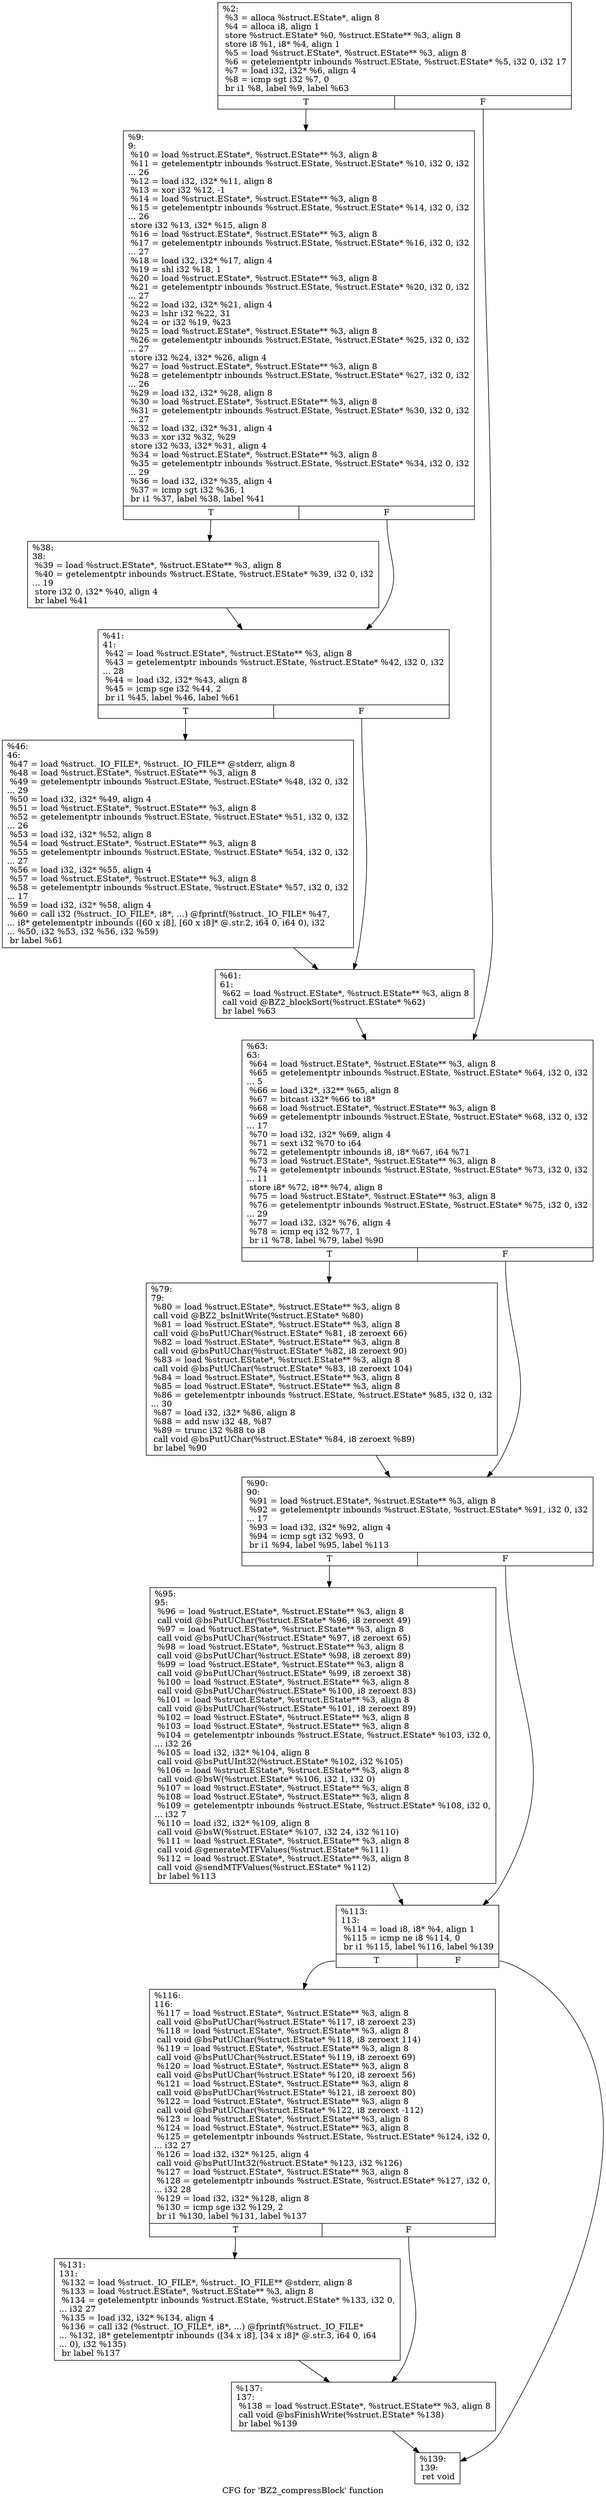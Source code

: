 digraph "CFG for 'BZ2_compressBlock' function" {
	label="CFG for 'BZ2_compressBlock' function";

	Node0xf57560 [shape=record,label="{%2:\l  %3 = alloca %struct.EState*, align 8\l  %4 = alloca i8, align 1\l  store %struct.EState* %0, %struct.EState** %3, align 8\l  store i8 %1, i8* %4, align 1\l  %5 = load %struct.EState*, %struct.EState** %3, align 8\l  %6 = getelementptr inbounds %struct.EState, %struct.EState* %5, i32 0, i32 17\l  %7 = load i32, i32* %6, align 4\l  %8 = icmp sgt i32 %7, 0\l  br i1 %8, label %9, label %63\l|{<s0>T|<s1>F}}"];
	Node0xf57560:s0 -> Node0xf57670;
	Node0xf57560:s1 -> Node0xf57a20;
	Node0xf57670 [shape=record,label="{%9:\l9:                                                \l  %10 = load %struct.EState*, %struct.EState** %3, align 8\l  %11 = getelementptr inbounds %struct.EState, %struct.EState* %10, i32 0, i32\l... 26\l  %12 = load i32, i32* %11, align 8\l  %13 = xor i32 %12, -1\l  %14 = load %struct.EState*, %struct.EState** %3, align 8\l  %15 = getelementptr inbounds %struct.EState, %struct.EState* %14, i32 0, i32\l... 26\l  store i32 %13, i32* %15, align 8\l  %16 = load %struct.EState*, %struct.EState** %3, align 8\l  %17 = getelementptr inbounds %struct.EState, %struct.EState* %16, i32 0, i32\l... 27\l  %18 = load i32, i32* %17, align 4\l  %19 = shl i32 %18, 1\l  %20 = load %struct.EState*, %struct.EState** %3, align 8\l  %21 = getelementptr inbounds %struct.EState, %struct.EState* %20, i32 0, i32\l... 27\l  %22 = load i32, i32* %21, align 4\l  %23 = lshr i32 %22, 31\l  %24 = or i32 %19, %23\l  %25 = load %struct.EState*, %struct.EState** %3, align 8\l  %26 = getelementptr inbounds %struct.EState, %struct.EState* %25, i32 0, i32\l... 27\l  store i32 %24, i32* %26, align 4\l  %27 = load %struct.EState*, %struct.EState** %3, align 8\l  %28 = getelementptr inbounds %struct.EState, %struct.EState* %27, i32 0, i32\l... 26\l  %29 = load i32, i32* %28, align 8\l  %30 = load %struct.EState*, %struct.EState** %3, align 8\l  %31 = getelementptr inbounds %struct.EState, %struct.EState* %30, i32 0, i32\l... 27\l  %32 = load i32, i32* %31, align 4\l  %33 = xor i32 %32, %29\l  store i32 %33, i32* %31, align 4\l  %34 = load %struct.EState*, %struct.EState** %3, align 8\l  %35 = getelementptr inbounds %struct.EState, %struct.EState* %34, i32 0, i32\l... 29\l  %36 = load i32, i32* %35, align 4\l  %37 = icmp sgt i32 %36, 1\l  br i1 %37, label %38, label %41\l|{<s0>T|<s1>F}}"];
	Node0xf57670:s0 -> Node0xfb1590;
	Node0xf57670:s1 -> Node0xfb15e0;
	Node0xfb1590 [shape=record,label="{%38:\l38:                                               \l  %39 = load %struct.EState*, %struct.EState** %3, align 8\l  %40 = getelementptr inbounds %struct.EState, %struct.EState* %39, i32 0, i32\l... 19\l  store i32 0, i32* %40, align 4\l  br label %41\l}"];
	Node0xfb1590 -> Node0xfb15e0;
	Node0xfb15e0 [shape=record,label="{%41:\l41:                                               \l  %42 = load %struct.EState*, %struct.EState** %3, align 8\l  %43 = getelementptr inbounds %struct.EState, %struct.EState* %42, i32 0, i32\l... 28\l  %44 = load i32, i32* %43, align 8\l  %45 = icmp sge i32 %44, 2\l  br i1 %45, label %46, label %61\l|{<s0>T|<s1>F}}"];
	Node0xfb15e0:s0 -> Node0xfb1a50;
	Node0xfb15e0:s1 -> Node0xfb1aa0;
	Node0xfb1a50 [shape=record,label="{%46:\l46:                                               \l  %47 = load %struct._IO_FILE*, %struct._IO_FILE** @stderr, align 8\l  %48 = load %struct.EState*, %struct.EState** %3, align 8\l  %49 = getelementptr inbounds %struct.EState, %struct.EState* %48, i32 0, i32\l... 29\l  %50 = load i32, i32* %49, align 4\l  %51 = load %struct.EState*, %struct.EState** %3, align 8\l  %52 = getelementptr inbounds %struct.EState, %struct.EState* %51, i32 0, i32\l... 26\l  %53 = load i32, i32* %52, align 8\l  %54 = load %struct.EState*, %struct.EState** %3, align 8\l  %55 = getelementptr inbounds %struct.EState, %struct.EState* %54, i32 0, i32\l... 27\l  %56 = load i32, i32* %55, align 4\l  %57 = load %struct.EState*, %struct.EState** %3, align 8\l  %58 = getelementptr inbounds %struct.EState, %struct.EState* %57, i32 0, i32\l... 17\l  %59 = load i32, i32* %58, align 4\l  %60 = call i32 (%struct._IO_FILE*, i8*, ...) @fprintf(%struct._IO_FILE* %47,\l... i8* getelementptr inbounds ([60 x i8], [60 x i8]* @.str.2, i64 0, i64 0), i32\l... %50, i32 %53, i32 %56, i32 %59)\l  br label %61\l}"];
	Node0xfb1a50 -> Node0xfb1aa0;
	Node0xfb1aa0 [shape=record,label="{%61:\l61:                                               \l  %62 = load %struct.EState*, %struct.EState** %3, align 8\l  call void @BZ2_blockSort(%struct.EState* %62)\l  br label %63\l}"];
	Node0xfb1aa0 -> Node0xf57a20;
	Node0xf57a20 [shape=record,label="{%63:\l63:                                               \l  %64 = load %struct.EState*, %struct.EState** %3, align 8\l  %65 = getelementptr inbounds %struct.EState, %struct.EState* %64, i32 0, i32\l... 5\l  %66 = load i32*, i32** %65, align 8\l  %67 = bitcast i32* %66 to i8*\l  %68 = load %struct.EState*, %struct.EState** %3, align 8\l  %69 = getelementptr inbounds %struct.EState, %struct.EState* %68, i32 0, i32\l... 17\l  %70 = load i32, i32* %69, align 4\l  %71 = sext i32 %70 to i64\l  %72 = getelementptr inbounds i8, i8* %67, i64 %71\l  %73 = load %struct.EState*, %struct.EState** %3, align 8\l  %74 = getelementptr inbounds %struct.EState, %struct.EState* %73, i32 0, i32\l... 11\l  store i8* %72, i8** %74, align 8\l  %75 = load %struct.EState*, %struct.EState** %3, align 8\l  %76 = getelementptr inbounds %struct.EState, %struct.EState* %75, i32 0, i32\l... 29\l  %77 = load i32, i32* %76, align 4\l  %78 = icmp eq i32 %77, 1\l  br i1 %78, label %79, label %90\l|{<s0>T|<s1>F}}"];
	Node0xf57a20:s0 -> Node0xfb2ca0;
	Node0xf57a20:s1 -> Node0xfb2cf0;
	Node0xfb2ca0 [shape=record,label="{%79:\l79:                                               \l  %80 = load %struct.EState*, %struct.EState** %3, align 8\l  call void @BZ2_bsInitWrite(%struct.EState* %80)\l  %81 = load %struct.EState*, %struct.EState** %3, align 8\l  call void @bsPutUChar(%struct.EState* %81, i8 zeroext 66)\l  %82 = load %struct.EState*, %struct.EState** %3, align 8\l  call void @bsPutUChar(%struct.EState* %82, i8 zeroext 90)\l  %83 = load %struct.EState*, %struct.EState** %3, align 8\l  call void @bsPutUChar(%struct.EState* %83, i8 zeroext 104)\l  %84 = load %struct.EState*, %struct.EState** %3, align 8\l  %85 = load %struct.EState*, %struct.EState** %3, align 8\l  %86 = getelementptr inbounds %struct.EState, %struct.EState* %85, i32 0, i32\l... 30\l  %87 = load i32, i32* %86, align 8\l  %88 = add nsw i32 48, %87\l  %89 = trunc i32 %88 to i8\l  call void @bsPutUChar(%struct.EState* %84, i8 zeroext %89)\l  br label %90\l}"];
	Node0xfb2ca0 -> Node0xfb2cf0;
	Node0xfb2cf0 [shape=record,label="{%90:\l90:                                               \l  %91 = load %struct.EState*, %struct.EState** %3, align 8\l  %92 = getelementptr inbounds %struct.EState, %struct.EState* %91, i32 0, i32\l... 17\l  %93 = load i32, i32* %92, align 4\l  %94 = icmp sgt i32 %93, 0\l  br i1 %94, label %95, label %113\l|{<s0>T|<s1>F}}"];
	Node0xfb2cf0:s0 -> Node0xf58f00;
	Node0xfb2cf0:s1 -> Node0xf58f50;
	Node0xf58f00 [shape=record,label="{%95:\l95:                                               \l  %96 = load %struct.EState*, %struct.EState** %3, align 8\l  call void @bsPutUChar(%struct.EState* %96, i8 zeroext 49)\l  %97 = load %struct.EState*, %struct.EState** %3, align 8\l  call void @bsPutUChar(%struct.EState* %97, i8 zeroext 65)\l  %98 = load %struct.EState*, %struct.EState** %3, align 8\l  call void @bsPutUChar(%struct.EState* %98, i8 zeroext 89)\l  %99 = load %struct.EState*, %struct.EState** %3, align 8\l  call void @bsPutUChar(%struct.EState* %99, i8 zeroext 38)\l  %100 = load %struct.EState*, %struct.EState** %3, align 8\l  call void @bsPutUChar(%struct.EState* %100, i8 zeroext 83)\l  %101 = load %struct.EState*, %struct.EState** %3, align 8\l  call void @bsPutUChar(%struct.EState* %101, i8 zeroext 89)\l  %102 = load %struct.EState*, %struct.EState** %3, align 8\l  %103 = load %struct.EState*, %struct.EState** %3, align 8\l  %104 = getelementptr inbounds %struct.EState, %struct.EState* %103, i32 0,\l... i32 26\l  %105 = load i32, i32* %104, align 8\l  call void @bsPutUInt32(%struct.EState* %102, i32 %105)\l  %106 = load %struct.EState*, %struct.EState** %3, align 8\l  call void @bsW(%struct.EState* %106, i32 1, i32 0)\l  %107 = load %struct.EState*, %struct.EState** %3, align 8\l  %108 = load %struct.EState*, %struct.EState** %3, align 8\l  %109 = getelementptr inbounds %struct.EState, %struct.EState* %108, i32 0,\l... i32 7\l  %110 = load i32, i32* %109, align 8\l  call void @bsW(%struct.EState* %107, i32 24, i32 %110)\l  %111 = load %struct.EState*, %struct.EState** %3, align 8\l  call void @generateMTFValues(%struct.EState* %111)\l  %112 = load %struct.EState*, %struct.EState** %3, align 8\l  call void @sendMTFValues(%struct.EState* %112)\l  br label %113\l}"];
	Node0xf58f00 -> Node0xf58f50;
	Node0xf58f50 [shape=record,label="{%113:\l113:                                              \l  %114 = load i8, i8* %4, align 1\l  %115 = icmp ne i8 %114, 0\l  br i1 %115, label %116, label %139\l|{<s0>T|<s1>F}}"];
	Node0xf58f50:s0 -> Node0xfb6050;
	Node0xf58f50:s1 -> Node0xfb60a0;
	Node0xfb6050 [shape=record,label="{%116:\l116:                                              \l  %117 = load %struct.EState*, %struct.EState** %3, align 8\l  call void @bsPutUChar(%struct.EState* %117, i8 zeroext 23)\l  %118 = load %struct.EState*, %struct.EState** %3, align 8\l  call void @bsPutUChar(%struct.EState* %118, i8 zeroext 114)\l  %119 = load %struct.EState*, %struct.EState** %3, align 8\l  call void @bsPutUChar(%struct.EState* %119, i8 zeroext 69)\l  %120 = load %struct.EState*, %struct.EState** %3, align 8\l  call void @bsPutUChar(%struct.EState* %120, i8 zeroext 56)\l  %121 = load %struct.EState*, %struct.EState** %3, align 8\l  call void @bsPutUChar(%struct.EState* %121, i8 zeroext 80)\l  %122 = load %struct.EState*, %struct.EState** %3, align 8\l  call void @bsPutUChar(%struct.EState* %122, i8 zeroext -112)\l  %123 = load %struct.EState*, %struct.EState** %3, align 8\l  %124 = load %struct.EState*, %struct.EState** %3, align 8\l  %125 = getelementptr inbounds %struct.EState, %struct.EState* %124, i32 0,\l... i32 27\l  %126 = load i32, i32* %125, align 4\l  call void @bsPutUInt32(%struct.EState* %123, i32 %126)\l  %127 = load %struct.EState*, %struct.EState** %3, align 8\l  %128 = getelementptr inbounds %struct.EState, %struct.EState* %127, i32 0,\l... i32 28\l  %129 = load i32, i32* %128, align 8\l  %130 = icmp sge i32 %129, 2\l  br i1 %130, label %131, label %137\l|{<s0>T|<s1>F}}"];
	Node0xfb6050:s0 -> Node0xfb7730;
	Node0xfb6050:s1 -> Node0xfb7780;
	Node0xfb7730 [shape=record,label="{%131:\l131:                                              \l  %132 = load %struct._IO_FILE*, %struct._IO_FILE** @stderr, align 8\l  %133 = load %struct.EState*, %struct.EState** %3, align 8\l  %134 = getelementptr inbounds %struct.EState, %struct.EState* %133, i32 0,\l... i32 27\l  %135 = load i32, i32* %134, align 4\l  %136 = call i32 (%struct._IO_FILE*, i8*, ...) @fprintf(%struct._IO_FILE*\l... %132, i8* getelementptr inbounds ([34 x i8], [34 x i8]* @.str.3, i64 0, i64\l... 0), i32 %135)\l  br label %137\l}"];
	Node0xfb7730 -> Node0xfb7780;
	Node0xfb7780 [shape=record,label="{%137:\l137:                                              \l  %138 = load %struct.EState*, %struct.EState** %3, align 8\l  call void @bsFinishWrite(%struct.EState* %138)\l  br label %139\l}"];
	Node0xfb7780 -> Node0xfb60a0;
	Node0xfb60a0 [shape=record,label="{%139:\l139:                                              \l  ret void\l}"];
}
